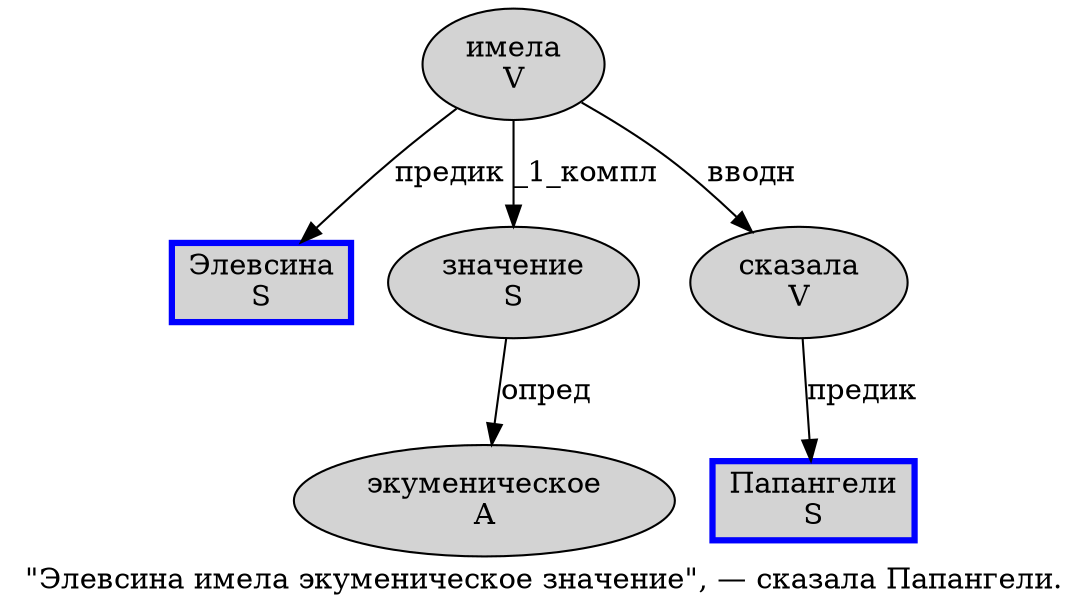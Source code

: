 digraph SENTENCE_1085 {
	graph [label="\"Элевсина имела экуменическое значение\", — сказала Папангели."]
	node [style=filled]
		1 [label="Элевсина
S" color=blue fillcolor=lightgray penwidth=3 shape=box]
		2 [label="имела
V" color="" fillcolor=lightgray penwidth=1 shape=ellipse]
		3 [label="экуменическое
A" color="" fillcolor=lightgray penwidth=1 shape=ellipse]
		4 [label="значение
S" color="" fillcolor=lightgray penwidth=1 shape=ellipse]
		8 [label="сказала
V" color="" fillcolor=lightgray penwidth=1 shape=ellipse]
		9 [label="Папангели
S" color=blue fillcolor=lightgray penwidth=3 shape=box]
			8 -> 9 [label="предик"]
			2 -> 1 [label="предик"]
			2 -> 4 [label="_1_компл"]
			2 -> 8 [label="вводн"]
			4 -> 3 [label="опред"]
}